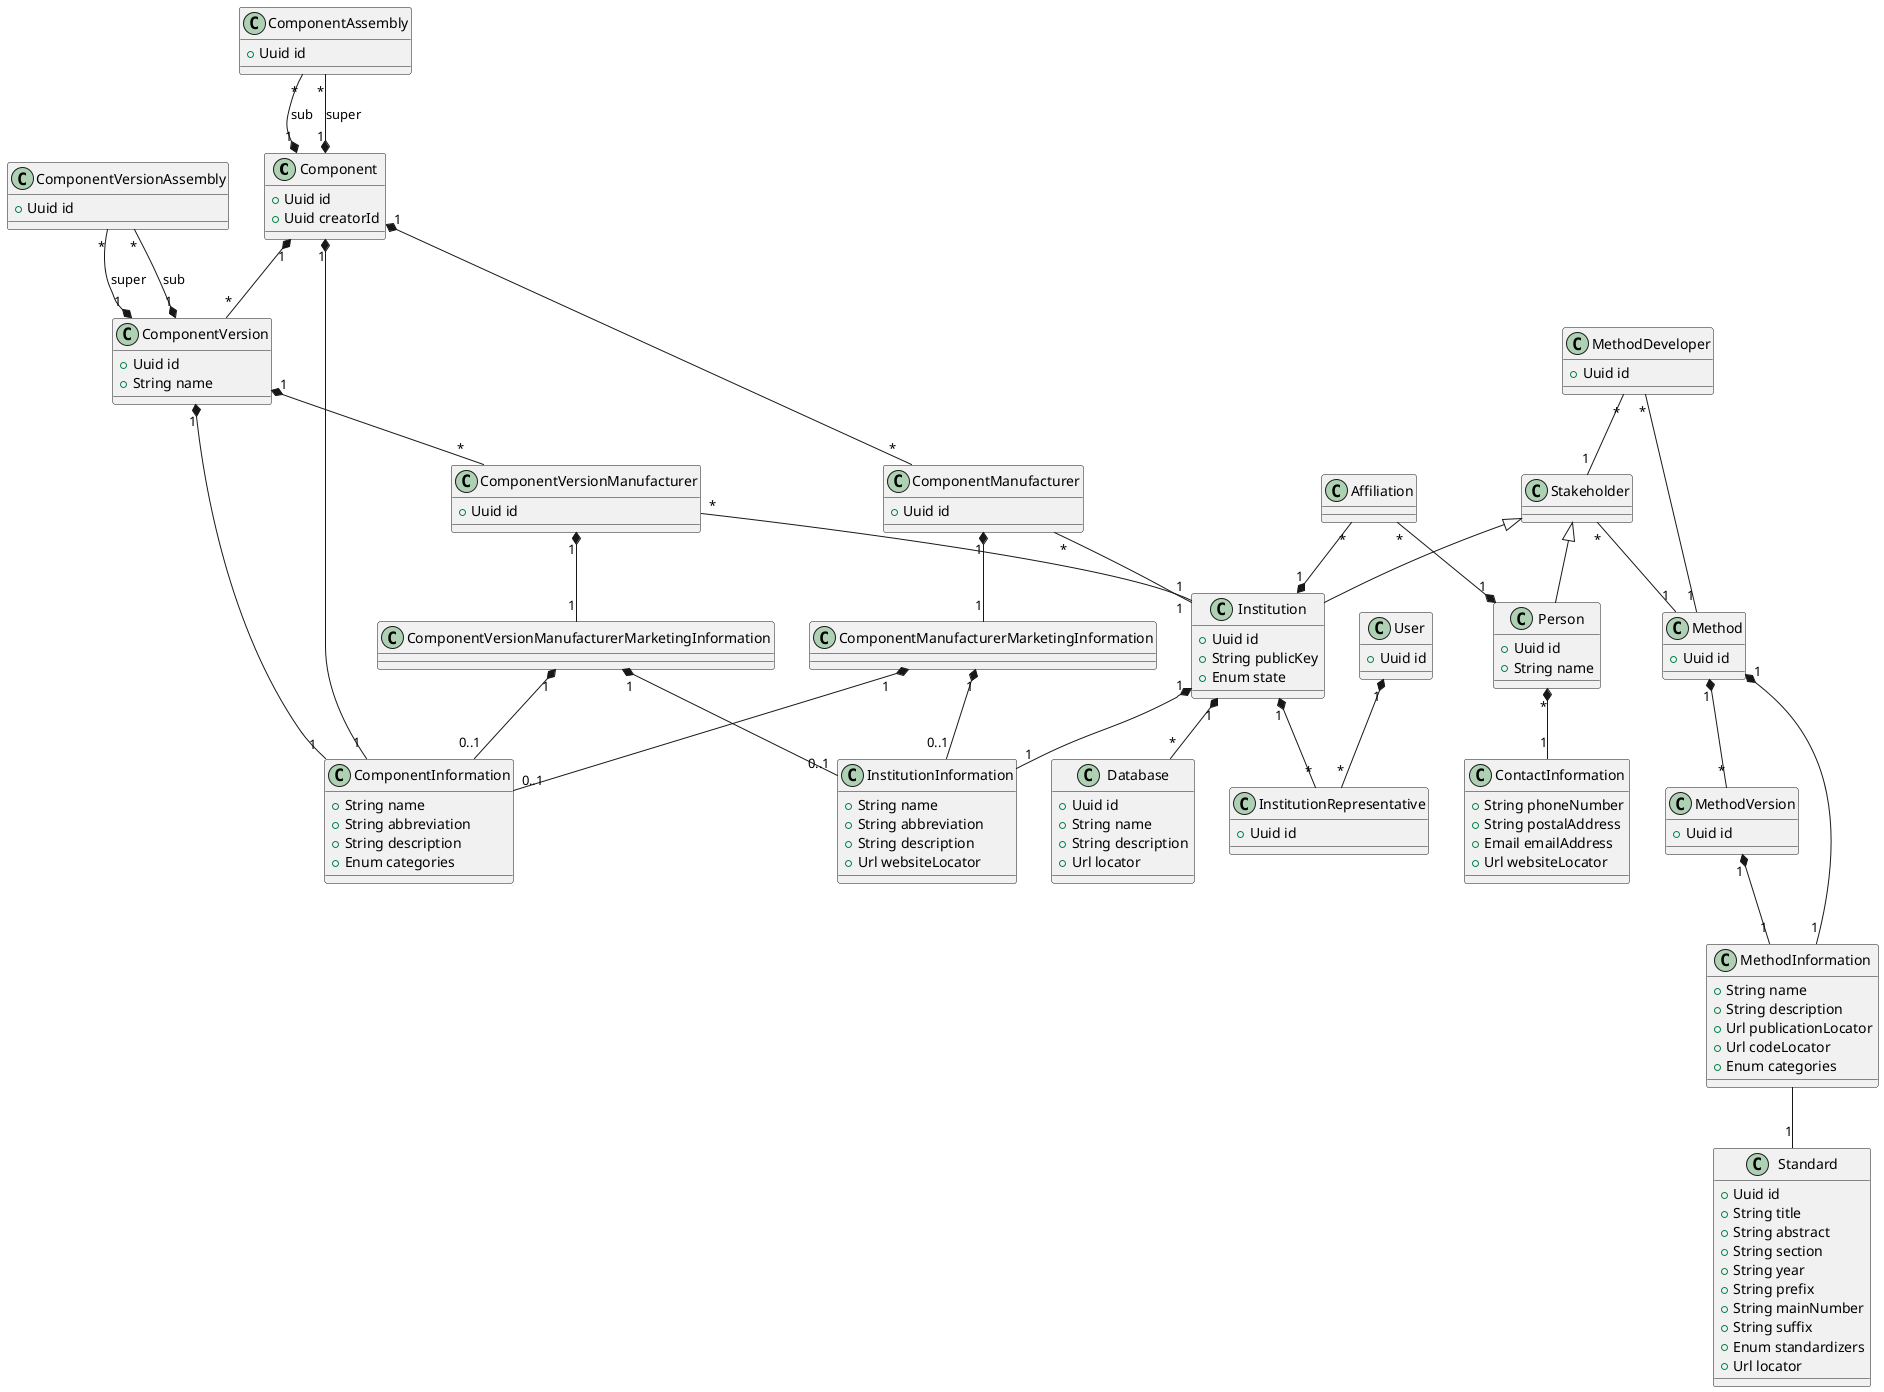 @startuml

skinparam componentStyle uml2

class Component {
  +Uuid id
  +Uuid creatorId
}

class ComponentInformation {
  +String name
  +String abbreviation
  +String description
  +Enum categories
}

class ComponentAssembly {
  +Uuid id
}

class ComponentManufacturer {
  +Uuid id
}

class ComponentManufacturerMarketingInformation {
}

class ComponentVersion {
  +Uuid id
  +String name
}

class ComponentVersionAssembly {
  +Uuid id
}

class ComponentVersionManufacturer {
  +Uuid id
}

class ComponentVersionManufacturerMarketingInformation {
}

class Institution {
  +Uuid id
  +String publicKey
  +Enum state
}

class InstitutionInformation {
  +String name
  +String abbreviation
  +String description
  +Url websiteLocator
}

class InstitutionRepresentative {
  +Uuid id
}

class User {
  +Uuid id
}

class Database {
  +Uuid id
  +String name
  +String description
  +Url locator
}

class Standard {
  +Uuid id
  +String title
  +String abstract
  +String section
  +String year
  +String prefix
  +String mainNumber
  +String suffix
  +Enum standardizers
  +Url locator
}

class Method {
  +Uuid id
}

class MethodVersion {
  +Uuid id
}

class MethodInformation {
  +String name
  +String description
  +Url publicationLocator
  +Url codeLocator
  +Enum categories
}

class MethodDeveloper {
  +Uuid id
}

class Stakeholder {
  /' +Uuid id '/
}

class Person {
  +Uuid id
  +String name
}

class ContactInformation {
  +String phoneNumber
  +String postalAddress
  +Email emailAddress
  +Url websiteLocator
}

class Affiliation {
}

ComponentAssembly "*" --* "1" Component : sub
ComponentAssembly "*" --* "1" Component : super
Component "1" *-- "*" ComponentVersion
Component "1" *-- "1" ComponentInformation
Component "1" *-- "*" ComponentManufacturer
ComponentManufacturer "*" -- "1" Institution
ComponentManufacturer "1" *-- "1" ComponentManufacturerMarketingInformation
ComponentManufacturerMarketingInformation "1" *-- "0..1" ComponentInformation
ComponentManufacturerMarketingInformation "1" *-- "0..1" InstitutionInformation
ComponentVersionAssembly "*" --* "1" ComponentVersion : sub
ComponentVersionAssembly "*" --* "1" ComponentVersion : super
ComponentVersion "1" *-- "*" ComponentVersionManufacturer
ComponentVersion "1" *-- "1" ComponentInformation
ComponentVersionManufacturer "*" -- "1" Institution
ComponentVersionManufacturer "1" *-- "1" ComponentVersionManufacturerMarketingInformation
ComponentVersionManufacturerMarketingInformation "1" *-- "0..1" ComponentInformation
ComponentVersionManufacturerMarketingInformation "1" *-- "0..1" InstitutionInformation
Institution "1" *-- "*" InstitutionRepresentative
Institution "1" *-- "1" InstitutionInformation
Institution "1" *-- "*" Database
User "1" *-- "*" InstitutionRepresentative
Method "1" *-- "1" MethodInformation
Method "1" *-- "*" MethodVersion
MethodVersion "1" *-- "1" MethodInformation
MethodInformation -- "1" Standard
MethodDeveloper "*" -- "1" Method
MethodDeveloper "*" -- "1" Stakeholder
Stakeholder "*" -- "1" Method
Person "*" *-- "1" ContactInformation
Affiliation "*" --* "1" Person
Affiliation "*" --* "1" Institution
Stakeholder <|-- Person
Stakeholder <|-- Institution

@enduml
